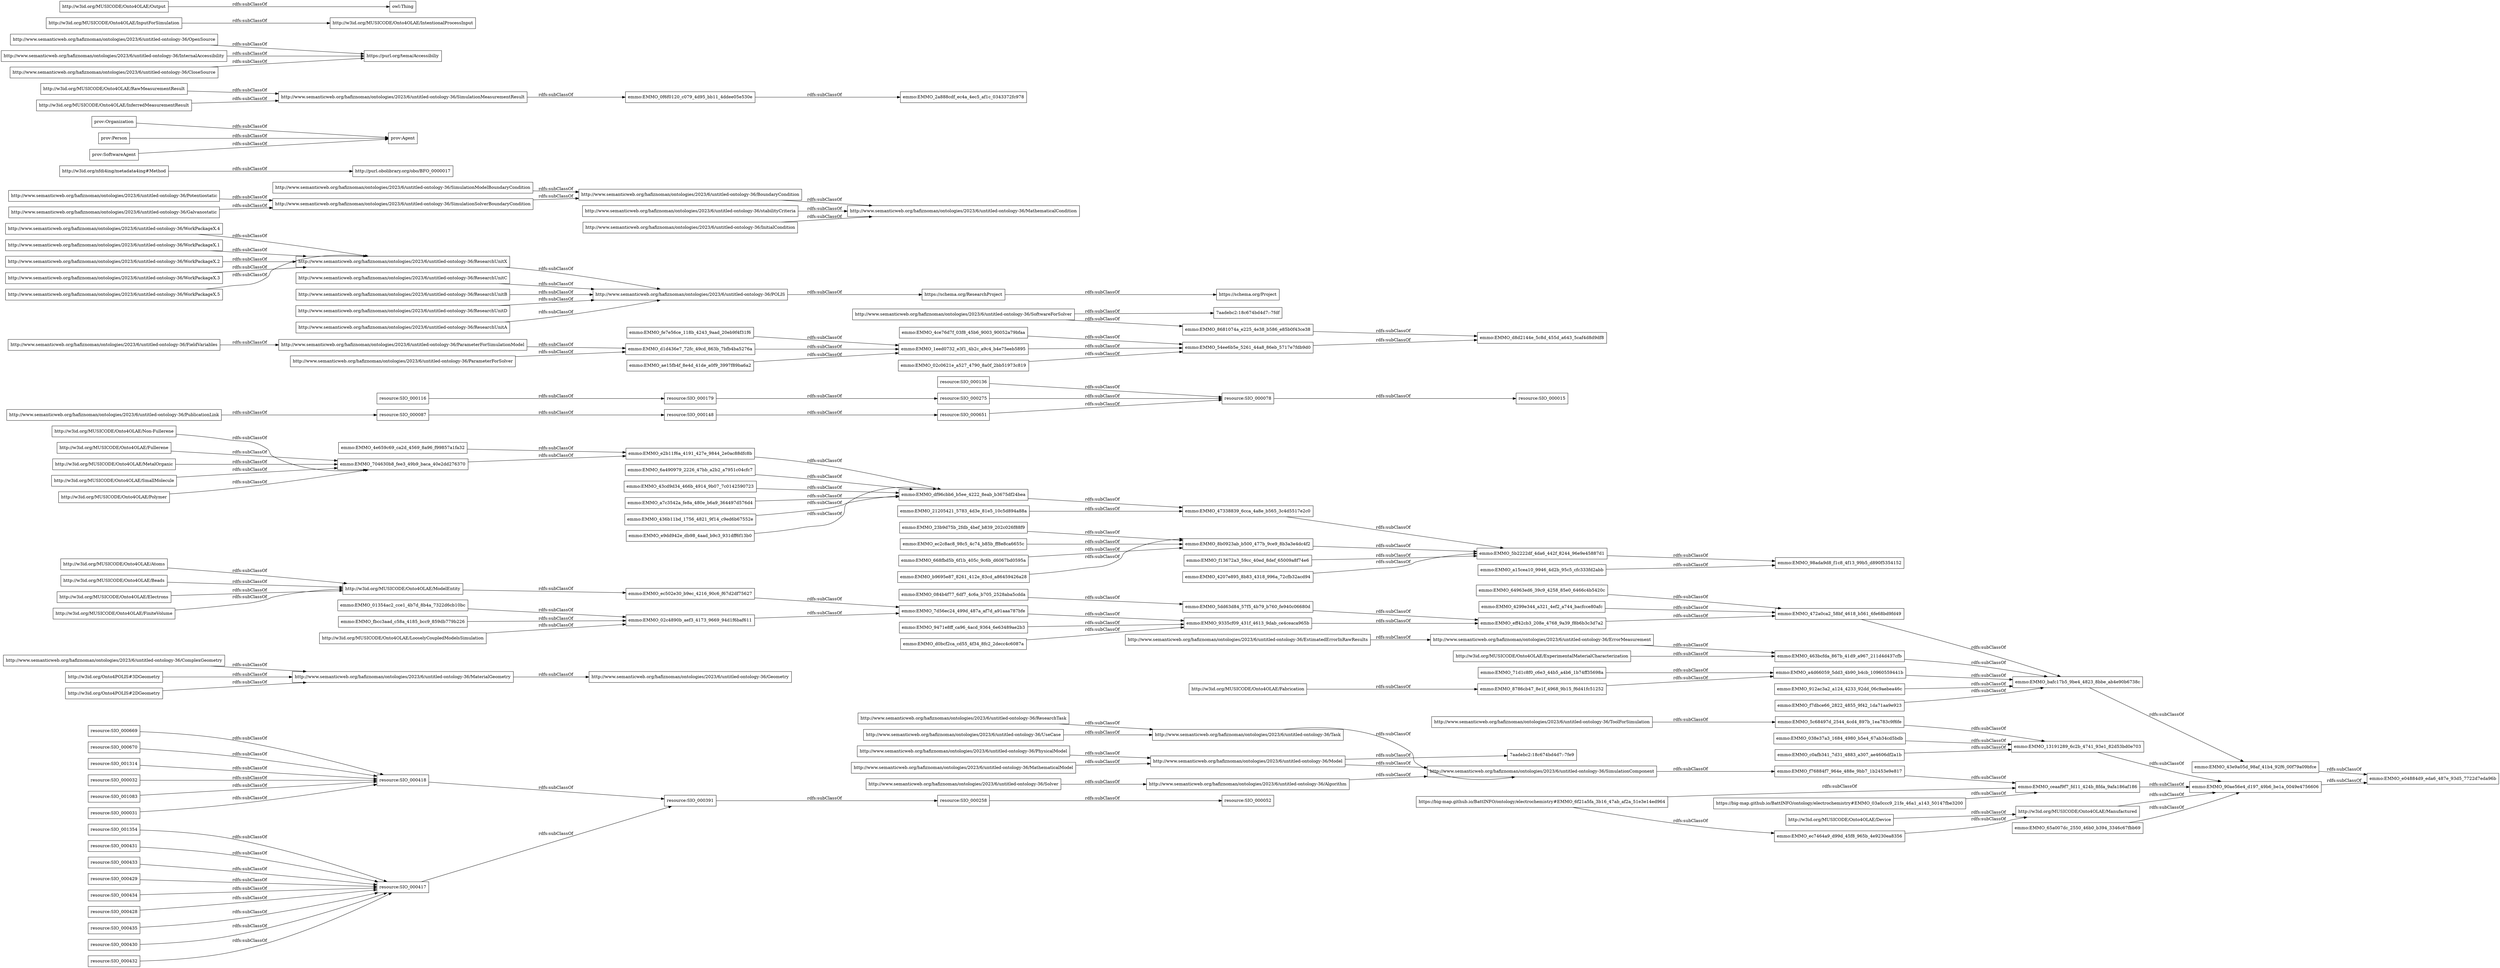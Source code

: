 digraph ar2dtool_diagram { 
rankdir=LR;
size="1000"
node [shape = rectangle, color="black"]; "resource:SIO_001354" "http://www.semanticweb.org/hafiznoman/ontologies/2023/6/untitled-ontology-36/MaterialGeometry" "emmo:EMMO_f7dbce66_2822_4855_9f42_1da71aa9e923" "http://www.semanticweb.org/hafiznoman/ontologies/2023/6/untitled-ontology-36/Geometry" "emmo:EMMO_4e659c69_ca2d_4569_8a96_f99857a1fa32" "http://w3id.org/MUSICODE/Onto4OLAE/Non-Fullerene" "emmo:EMMO_8b0923ab_b500_477b_9ce9_8b3a3e4dc4f2" "resource:SIO_000430" "resource:SIO_000087" "http://www.semanticweb.org/hafiznoman/ontologies/2023/6/untitled-ontology-36/SoftwareForSolver" "emmo:EMMO_eff42cb3_208e_4768_9a39_f8b6b3c3d7a2" "https://big-map.github.io/BattINFO/ontology/electrochemistry#EMMO_6f21a5fa_3b16_47ab_af2a_51e3e14ed964" "http://www.semanticweb.org/hafiznoman/ontologies/2023/6/untitled-ontology-36/ParameterForSimulationModel" "http://www.semanticweb.org/hafiznoman/ontologies/2023/6/untitled-ontology-36/WorkPackageX.4" "http://www.semanticweb.org/hafiznoman/ontologies/2023/6/untitled-ontology-36/SimulationModelBoundaryCondition" "http://purl.obolibrary.org/obo/BFO_0000017" "resource:SIO_000148" "emmo:EMMO_65a007dc_2550_46b0_b394_3346c67fbb69" "http://www.semanticweb.org/hafiznoman/ontologies/2023/6/untitled-ontology-36/BoundaryCondition" "7aadebc2:18c674bd4d7:-7fdf" "emmo:EMMO_71d1c8f0_c6e3_44b5_a4b6_1b74ff35698a" "emmo:EMMO_f13672a3_59cc_40ed_8def_65009a8f74e6" "http://www.semanticweb.org/hafiznoman/ontologies/2023/6/untitled-ontology-36/MathematicalCondition" "emmo:EMMO_43e9a05d_98af_41b4_92f6_00f79a09bfce" "resource:SIO_000032" "resource:SIO_001083" "emmo:EMMO_ec2c8ac8_98c5_4c74_b85b_ff8e8ca6655c" "http://www.semanticweb.org/hafiznoman/ontologies/2023/6/untitled-ontology-36/Model" "http://w3id.org/MUSICODE/Onto4OLAE/Fullerene" "http://www.semanticweb.org/hafiznoman/ontologies/2023/6/untitled-ontology-36/POLIS" "http://www.semanticweb.org/hafiznoman/ontologies/2023/6/untitled-ontology-36/ResearchUnitC" "https://schema.org/Project" "http://www.semanticweb.org/hafiznoman/ontologies/2023/6/untitled-ontology-36/ParameterForSolver" "http://w3id.org/MUSICODE/Onto4OLAE/Atoms" "emmo:EMMO_01354ac2_cce1_4b7d_8b4a_7322d6cb10bc" "http://w3id.org/MUSICODE/Onto4OLAE/MetalOrganic" "emmo:EMMO_ec7464a9_d99d_45f8_965b_4e9230ea8356" "emmo:EMMO_5b2222df_4da6_442f_8244_96e9e45887d1" "emmo:EMMO_90ae56e4_d197_49b6_be1a_0049e4756606" "resource:SIO_000031" "https://schema.org/ResearchProject" "emmo:EMMO_472a0ca2_58bf_4618_b561_6fe68bd9fd49" "prov:Organization" "emmo:EMMO_463bcfda_867b_41d9_a967_211d4d437cfb" "http://w3id.org/MUSICODE/Onto4OLAE/RawMeasurementResult" "prov:Person" "resource:SIO_000432" "http://www.semanticweb.org/hafiznoman/ontologies/2023/6/untitled-ontology-36/ResearchUnitB" "http://w3id.org/MUSICODE/Onto4OLAE/Beads" "emmo:EMMO_bafc17b5_9be4_4823_8bbe_ab4e90b6738c" "http://www.semanticweb.org/hafiznoman/ontologies/2023/6/untitled-ontology-36/PhysicalModel" "emmo:EMMO_47338839_6cca_4a8e_b565_3c4d5517e2c0" "http://www.semanticweb.org/hafiznoman/ontologies/2023/6/untitled-ontology-36/OpenSource" "http://www.semanticweb.org/hafiznoman/ontologies/2023/6/untitled-ontology-36/Solver" "resource:SIO_000669" "emmo:EMMO_5dd63d84_57f5_4b79_b760_fe940c06680d" "emmo:EMMO_6a490979_2226_47bb_a2b2_a7951c04cfc7" "emmo:EMMO_64963ed6_39c9_4258_85e0_6466c4b5420c" "http://www.semanticweb.org/hafiznoman/ontologies/2023/6/untitled-ontology-36/ComplexGeometry" "http://www.semanticweb.org/hafiznoman/ontologies/2023/6/untitled-ontology-36/InternalAccessibility" "resource:SIO_000431" "resource:SIO_000670" "emmo:EMMO_43cd9d34_466b_4914_9b07_7c0142590723" "emmo:EMMO_a7c3542a_fe8a_480e_b6a9_364497d576d4" "resource:SIO_000136" "http://www.semanticweb.org/hafiznoman/ontologies/2023/6/untitled-ontology-36/SimulationComponent" "emmo:EMMO_436b11bd_1756_4821_9f14_c9ed6b67552e" "emmo:EMMO_704630b8_fee3_49b9_baca_40e2dd276370" "http://www.semanticweb.org/hafiznoman/ontologies/2023/6/untitled-ontology-36/ErrorMeasurement" "emmo:EMMO_a4d66059_5dd3_4b90_b4cb_10960559441b" "emmo:EMMO_4299e344_a321_4ef2_a744_bacfcce80afc" "http://www.semanticweb.org/hafiznoman/ontologies/2023/6/untitled-ontology-36/WorkPackageX.1" "http://w3id.org/MUSICODE/Onto4OLAE/Device" "http://www.semanticweb.org/hafiznoman/ontologies/2023/6/untitled-ontology-36/Task" "http://www.semanticweb.org/hafiznoman/ontologies/2023/6/untitled-ontology-36/ResearchTask" "resource:SIO_000116" "http://www.semanticweb.org/hafiznoman/ontologies/2023/6/untitled-ontology-36/MathematicalModel" "emmo:EMMO_668fbd5b_6f1b_405c_9c6b_d6067bd0595a" "http://www.semanticweb.org/hafiznoman/ontologies/2023/6/untitled-ontology-36/FieldVariables" "http://www.semanticweb.org/hafiznoman/ontologies/2023/6/untitled-ontology-36/Algorithm" "emmo:EMMO_fe7e56ce_118b_4243_9aad_20eb9f4f31f6" "resource:SIO_000391" "emmo:EMMO_21205421_5783_4d3e_81e5_10c5d894a88a" "resource:SIO_000179" "http://w3id.org/MUSICODE/Onto4OLAE/Manufactured" "emmo:EMMO_9335cf09_431f_4613_9dab_ce4ceaca965b" "http://www.semanticweb.org/hafiznoman/ontologies/2023/6/untitled-ontology-36/ResearchUnitD" "emmo:EMMO_d8d2144e_5c8d_455d_a643_5caf4d8d9df8" "emmo:EMMO_e9dd942e_db98_4aad_b9c3_931dff6f13b0" "https://big-map.github.io/BattINFO/ontology/electrochemistry#EMMO_03a0ccc9_21fe_46a1_a143_50147fbe3200" "emmo:EMMO_038e37a3_1684_4980_b5e4_67ab34cd5bdb" "emmo:EMMO_2a888cdf_ec4a_4ec5_af1c_0343372fc978" "http://www.semanticweb.org/hafiznoman/ontologies/2023/6/untitled-ontology-36/Potentiostatic" "http://www.semanticweb.org/hafiznoman/ontologies/2023/6/untitled-ontology-36/ResearchUnitX" "prov:SoftwareAgent" "emmo:EMMO_98ada9d8_f1c8_4f13_99b5_d890f5354152" "resource:SIO_000418" "emmo:EMMO_7d56ec24_499d_487a_af7d_a91aaa787bfe" "resource:SIO_001314" "http://w3id.org/MUSICODE/Onto4OLAE/Electrons" "emmo:EMMO_54ee6b5e_5261_44a8_86eb_5717e7fdb9d0" "7aadebc2:18c674bd4d7:-7fe9" "emmo:EMMO_8786cb47_8e1f_4968_9b15_f6d41fc51252" "resource:SIO_000433" "http://w3id.org/MUSICODE/Onto4OLAE/ExperimentalMaterialCharacterization" "resource:SIO_000052" "emmo:EMMO_ec502e30_b9ec_4216_90c6_f67d2df75627" "http://w3id.org/nfdi4ing/metadata4ing#Method" "http://www.semanticweb.org/hafiznoman/ontologies/2023/6/untitled-ontology-36/ToolForSimulation" "resource:SIO_000651" "resource:SIO_000417" "resource:SIO_000429" "emmo:EMMO_df96cbb6_b5ee_4222_8eab_b3675df24bea" "emmo:EMMO_4ce76d7f_03f8_45b6_9003_90052a79bfaa" "http://w3id.org/MUSICODE/Onto4OLAE/IntentionalProcessInput" "http://w3id.org/MUSICODE/Onto4OLAE/InputForSimulation" "http://www.semanticweb.org/hafiznoman/ontologies/2023/6/untitled-ontology-36/stabilityCriteria" "emmo:EMMO_c0afb341_7d31_4883_a307_ae4606df2a1b" "resource:SIO_000434" "emmo:EMMO_d1d436e7_72fc_49cd_863b_7bfb4ba5276a" "emmo:EMMO_1eed0732_e3f1_4b2c_a9c4_b4e75eeb5895" "emmo:EMMO_fbcc3aad_c58a_4185_bcc9_859db779b226" "http://w3id.org/MUSICODE/Onto4OLAE/InferredMeasurementResult" "http://w3id.org/Onto4POLIS#3DGeometry" "emmo:EMMO_9471e8ff_ca96_4acd_9364_6e63489ae2b3" "http://www.semanticweb.org/hafiznoman/ontologies/2023/6/untitled-ontology-36/EstimatedErrorInRawResults" "resource:SIO_000428" "http://www.semanticweb.org/hafiznoman/ontologies/2023/6/untitled-ontology-36/SimulationMeasurementResult" "http://www.semanticweb.org/hafiznoman/ontologies/2023/6/untitled-ontology-36/CloseSource" "emmo:EMMO_ceaaf9f7_fd11_424b_8fda_9afa186af186" "http://www.semanticweb.org/hafiznoman/ontologies/2023/6/untitled-ontology-36/WorkPackageX.2" "http://w3id.org/MUSICODE/Onto4OLAE/SmallMolecule" "emmo:EMMO_d0bcf2ca_cd55_4f34_8fc2_2decc4c6087a" "emmo:EMMO_4207e895_8b83_4318_996a_72cfb32acd94" "http://www.semanticweb.org/hafiznoman/ontologies/2023/6/untitled-ontology-36/SimulationSolverBoundaryCondition" "emmo:EMMO_0f6f0120_c079_4d95_bb11_4ddee05e530e" "http://w3id.org/MUSICODE/Onto4OLAE/ModelEntity" "http://www.semanticweb.org/hafiznoman/ontologies/2023/6/untitled-ontology-36/UseCase" "http://www.semanticweb.org/hafiznoman/ontologies/2023/6/untitled-ontology-36/InitialCondition" "emmo:EMMO_e04884d9_eda6_487e_93d5_7722d7eda96b" "emmo:EMMO_02c4890b_aef3_4173_9669_94d1f6baf611" "http://w3id.org/MUSICODE/Onto4OLAE/FiniteVolume" "http://www.semanticweb.org/hafiznoman/ontologies/2023/6/untitled-ontology-36/WorkPackageX.3" "emmo:EMMO_02c0621e_a527_4790_8a0f_2bb51973c819" "https://purl.org/tema/Accessibiliy" "emmo:EMMO_8681074a_e225_4e38_b586_e85b0f43ce38" "http://w3id.org/MUSICODE/Onto4OLAE/Output" "http://w3id.org/MUSICODE/Onto4OLAE/Fabrication" "resource:SIO_000258" "resource:SIO_000078" "emmo:EMMO_912ac3a2_a124_4233_92dd_06c9aebea46c" "emmo:EMMO_e2b11f6a_4191_427e_9844_2e0ac88dfc8b" "http://www.semanticweb.org/hafiznoman/ontologies/2023/6/untitled-ontology-36/Galvanostatic" "resource:SIO_000015" "emmo:EMMO_5c68497d_2544_4cd4_897b_1ea783c9f6fe" "http://www.semanticweb.org/hafiznoman/ontologies/2023/6/untitled-ontology-36/PublicationLink" "emmo:EMMO_b9695e87_8261_412e_83cd_a86459426a28" "emmo:EMMO_f76884f7_964e_488e_9bb7_1b2453e9e817" "resource:SIO_000435" "http://w3id.org/Onto4POLIS#2DGeometry" "resource:SIO_000275" "http://w3id.org/MUSICODE/Onto4OLAE/Polymer" "emmo:EMMO_13191289_6c2b_4741_93e1_82d53bd0e703" "http://www.semanticweb.org/hafiznoman/ontologies/2023/6/untitled-ontology-36/ResearchUnitA" "prov:Agent" "emmo:EMMO_084b4f77_6df7_4c6a_b705_2528aba5cdda" "emmo:EMMO_ae15fb4f_8e4d_41de_a0f9_3997f89ba6a2" "http://www.semanticweb.org/hafiznoman/ontologies/2023/6/untitled-ontology-36/WorkPackageX.5" "emmo:EMMO_a15cea10_9946_4d2b_95c5_cfc333fd2abb" "emmo:EMMO_23b9d75b_2fdb_4bef_b839_202c026f88f9" "http://w3id.org/MUSICODE/Onto4OLAE/LooselyCoupledModelsSimulation" ; /*classes style*/
	"http://www.semanticweb.org/hafiznoman/ontologies/2023/6/untitled-ontology-36/MaterialGeometry" -> "http://www.semanticweb.org/hafiznoman/ontologies/2023/6/untitled-ontology-36/Geometry" [ label = "rdfs:subClassOf" ];
	"emmo:EMMO_01354ac2_cce1_4b7d_8b4a_7322d6cb10bc" -> "emmo:EMMO_02c4890b_aef3_4173_9669_94d1f6baf611" [ label = "rdfs:subClassOf" ];
	"emmo:EMMO_ec7464a9_d99d_45f8_965b_4e9230ea8356" -> "http://w3id.org/MUSICODE/Onto4OLAE/Manufactured" [ label = "rdfs:subClassOf" ];
	"resource:SIO_000432" -> "resource:SIO_000417" [ label = "rdfs:subClassOf" ];
	"emmo:EMMO_9471e8ff_ca96_4acd_9364_6e63489ae2b3" -> "emmo:EMMO_9335cf09_431f_4613_9dab_ce4ceaca965b" [ label = "rdfs:subClassOf" ];
	"http://www.semanticweb.org/hafiznoman/ontologies/2023/6/untitled-ontology-36/POLIS" -> "https://schema.org/ResearchProject" [ label = "rdfs:subClassOf" ];
	"emmo:EMMO_5c68497d_2544_4cd4_897b_1ea783c9f6fe" -> "emmo:EMMO_13191289_6c2b_4741_93e1_82d53bd0e703" [ label = "rdfs:subClassOf" ];
	"emmo:EMMO_436b11bd_1756_4821_9f14_c9ed6b67552e" -> "emmo:EMMO_df96cbb6_b5ee_4222_8eab_b3675df24bea" [ label = "rdfs:subClassOf" ];
	"http://www.semanticweb.org/hafiznoman/ontologies/2023/6/untitled-ontology-36/SimulationComponent" -> "emmo:EMMO_f76884f7_964e_488e_9bb7_1b2453e9e817" [ label = "rdfs:subClassOf" ];
	"resource:SIO_000148" -> "resource:SIO_000651" [ label = "rdfs:subClassOf" ];
	"http://w3id.org/MUSICODE/Onto4OLAE/InputForSimulation" -> "http://w3id.org/MUSICODE/Onto4OLAE/IntentionalProcessInput" [ label = "rdfs:subClassOf" ];
	"http://www.semanticweb.org/hafiznoman/ontologies/2023/6/untitled-ontology-36/WorkPackageX.5" -> "http://www.semanticweb.org/hafiznoman/ontologies/2023/6/untitled-ontology-36/ResearchUnitX" [ label = "rdfs:subClassOf" ];
	"emmo:EMMO_b9695e87_8261_412e_83cd_a86459426a28" -> "emmo:EMMO_8b0923ab_b500_477b_9ce9_8b3a3e4dc4f2" [ label = "rdfs:subClassOf" ];
	"emmo:EMMO_43cd9d34_466b_4914_9b07_7c0142590723" -> "emmo:EMMO_df96cbb6_b5ee_4222_8eab_b3675df24bea" [ label = "rdfs:subClassOf" ];
	"http://www.semanticweb.org/hafiznoman/ontologies/2023/6/untitled-ontology-36/Task" -> "http://www.semanticweb.org/hafiznoman/ontologies/2023/6/untitled-ontology-36/SimulationComponent" [ label = "rdfs:subClassOf" ];
	"http://www.semanticweb.org/hafiznoman/ontologies/2023/6/untitled-ontology-36/ResearchTask" -> "http://www.semanticweb.org/hafiznoman/ontologies/2023/6/untitled-ontology-36/Task" [ label = "rdfs:subClassOf" ];
	"http://www.semanticweb.org/hafiznoman/ontologies/2023/6/untitled-ontology-36/ResearchUnitA" -> "http://www.semanticweb.org/hafiznoman/ontologies/2023/6/untitled-ontology-36/POLIS" [ label = "rdfs:subClassOf" ];
	"emmo:EMMO_64963ed6_39c9_4258_85e0_6466c4b5420c" -> "emmo:EMMO_472a0ca2_58bf_4618_b561_6fe68bd9fd49" [ label = "rdfs:subClassOf" ];
	"http://www.semanticweb.org/hafiznoman/ontologies/2023/6/untitled-ontology-36/Potentiostatic" -> "http://www.semanticweb.org/hafiznoman/ontologies/2023/6/untitled-ontology-36/SimulationSolverBoundaryCondition" [ label = "rdfs:subClassOf" ];
	"http://www.semanticweb.org/hafiznoman/ontologies/2023/6/untitled-ontology-36/stabilityCriteria" -> "http://www.semanticweb.org/hafiznoman/ontologies/2023/6/untitled-ontology-36/MathematicalCondition" [ label = "rdfs:subClassOf" ];
	"resource:SIO_000669" -> "resource:SIO_000418" [ label = "rdfs:subClassOf" ];
	"resource:SIO_000435" -> "resource:SIO_000417" [ label = "rdfs:subClassOf" ];
	"emmo:EMMO_f7dbce66_2822_4855_9f42_1da71aa9e923" -> "emmo:EMMO_bafc17b5_9be4_4823_8bbe_ab4e90b6738c" [ label = "rdfs:subClassOf" ];
	"emmo:EMMO_71d1c8f0_c6e3_44b5_a4b6_1b74ff35698a" -> "emmo:EMMO_a4d66059_5dd3_4b90_b4cb_10960559441b" [ label = "rdfs:subClassOf" ];
	"http://www.semanticweb.org/hafiznoman/ontologies/2023/6/untitled-ontology-36/PhysicalModel" -> "http://www.semanticweb.org/hafiznoman/ontologies/2023/6/untitled-ontology-36/Model" [ label = "rdfs:subClassOf" ];
	"http://www.semanticweb.org/hafiznoman/ontologies/2023/6/untitled-ontology-36/Galvanostatic" -> "http://www.semanticweb.org/hafiznoman/ontologies/2023/6/untitled-ontology-36/SimulationSolverBoundaryCondition" [ label = "rdfs:subClassOf" ];
	"http://www.semanticweb.org/hafiznoman/ontologies/2023/6/untitled-ontology-36/ToolForSimulation" -> "emmo:EMMO_5c68497d_2544_4cd4_897b_1ea783c9f6fe" [ label = "rdfs:subClassOf" ];
	"resource:SIO_001314" -> "resource:SIO_000418" [ label = "rdfs:subClassOf" ];
	"resource:SIO_000430" -> "resource:SIO_000417" [ label = "rdfs:subClassOf" ];
	"emmo:EMMO_038e37a3_1684_4980_b5e4_67ab34cd5bdb" -> "emmo:EMMO_13191289_6c2b_4741_93e1_82d53bd0e703" [ label = "rdfs:subClassOf" ];
	"http://www.semanticweb.org/hafiznoman/ontologies/2023/6/untitled-ontology-36/ResearchUnitD" -> "http://www.semanticweb.org/hafiznoman/ontologies/2023/6/untitled-ontology-36/POLIS" [ label = "rdfs:subClassOf" ];
	"emmo:EMMO_ec2c8ac8_98c5_4c74_b85b_ff8e8ca6655c" -> "emmo:EMMO_8b0923ab_b500_477b_9ce9_8b3a3e4dc4f2" [ label = "rdfs:subClassOf" ];
	"http://www.semanticweb.org/hafiznoman/ontologies/2023/6/untitled-ontology-36/WorkPackageX.3" -> "http://www.semanticweb.org/hafiznoman/ontologies/2023/6/untitled-ontology-36/ResearchUnitX" [ label = "rdfs:subClassOf" ];
	"emmo:EMMO_463bcfda_867b_41d9_a967_211d4d437cfb" -> "emmo:EMMO_bafc17b5_9be4_4823_8bbe_ab4e90b6738c" [ label = "rdfs:subClassOf" ];
	"resource:SIO_000651" -> "resource:SIO_000078" [ label = "rdfs:subClassOf" ];
	"emmo:EMMO_d1d436e7_72fc_49cd_863b_7bfb4ba5276a" -> "emmo:EMMO_1eed0732_e3f1_4b2c_a9c4_b4e75eeb5895" [ label = "rdfs:subClassOf" ];
	"emmo:EMMO_c0afb341_7d31_4883_a307_ae4606df2a1b" -> "emmo:EMMO_13191289_6c2b_4741_93e1_82d53bd0e703" [ label = "rdfs:subClassOf" ];
	"emmo:EMMO_a4d66059_5dd3_4b90_b4cb_10960559441b" -> "emmo:EMMO_bafc17b5_9be4_4823_8bbe_ab4e90b6738c" [ label = "rdfs:subClassOf" ];
	"http://www.semanticweb.org/hafiznoman/ontologies/2023/6/untitled-ontology-36/SimulationMeasurementResult" -> "emmo:EMMO_0f6f0120_c079_4d95_bb11_4ddee05e530e" [ label = "rdfs:subClassOf" ];
	"http://w3id.org/MUSICODE/Onto4OLAE/SmallMolecule" -> "emmo:EMMO_704630b8_fee3_49b9_baca_40e2dd276370" [ label = "rdfs:subClassOf" ];
	"resource:SIO_000417" -> "resource:SIO_000391" [ label = "rdfs:subClassOf" ];
	"http://www.semanticweb.org/hafiznoman/ontologies/2023/6/untitled-ontology-36/Algorithm" -> "http://www.semanticweb.org/hafiznoman/ontologies/2023/6/untitled-ontology-36/SimulationComponent" [ label = "rdfs:subClassOf" ];
	"http://w3id.org/MUSICODE/Onto4OLAE/Manufactured" -> "emmo:EMMO_90ae56e4_d197_49b6_be1a_0049e4756606" [ label = "rdfs:subClassOf" ];
	"http://w3id.org/MUSICODE/Onto4OLAE/ExperimentalMaterialCharacterization" -> "emmo:EMMO_463bcfda_867b_41d9_a967_211d4d437cfb" [ label = "rdfs:subClassOf" ];
	"https://big-map.github.io/BattINFO/ontology/electrochemistry#EMMO_03a0ccc9_21fe_46a1_a143_50147fbe3200" -> "emmo:EMMO_ceaaf9f7_fd11_424b_8fda_9afa186af186" [ label = "rdfs:subClassOf" ];
	"http://www.semanticweb.org/hafiznoman/ontologies/2023/6/untitled-ontology-36/SimulationSolverBoundaryCondition" -> "http://www.semanticweb.org/hafiznoman/ontologies/2023/6/untitled-ontology-36/BoundaryCondition" [ label = "rdfs:subClassOf" ];
	"emmo:EMMO_7d56ec24_499d_487a_af7d_a91aaa787bfe" -> "emmo:EMMO_9335cf09_431f_4613_9dab_ce4ceaca965b" [ label = "rdfs:subClassOf" ];
	"http://www.semanticweb.org/hafiznoman/ontologies/2023/6/untitled-ontology-36/BoundaryCondition" -> "http://www.semanticweb.org/hafiznoman/ontologies/2023/6/untitled-ontology-36/MathematicalCondition" [ label = "rdfs:subClassOf" ];
	"resource:SIO_000275" -> "resource:SIO_000078" [ label = "rdfs:subClassOf" ];
	"emmo:EMMO_8b0923ab_b500_477b_9ce9_8b3a3e4dc4f2" -> "emmo:EMMO_5b2222df_4da6_442f_8244_96e9e45887d1" [ label = "rdfs:subClassOf" ];
	"http://w3id.org/MUSICODE/Onto4OLAE/InferredMeasurementResult" -> "http://www.semanticweb.org/hafiznoman/ontologies/2023/6/untitled-ontology-36/SimulationMeasurementResult" [ label = "rdfs:subClassOf" ];
	"http://w3id.org/MUSICODE/Onto4OLAE/Atoms" -> "http://w3id.org/MUSICODE/Onto4OLAE/ModelEntity" [ label = "rdfs:subClassOf" ];
	"http://www.semanticweb.org/hafiznoman/ontologies/2023/6/untitled-ontology-36/UseCase" -> "http://www.semanticweb.org/hafiznoman/ontologies/2023/6/untitled-ontology-36/Task" [ label = "rdfs:subClassOf" ];
	"emmo:EMMO_47338839_6cca_4a8e_b565_3c4d5517e2c0" -> "emmo:EMMO_5b2222df_4da6_442f_8244_96e9e45887d1" [ label = "rdfs:subClassOf" ];
	"resource:SIO_000433" -> "resource:SIO_000417" [ label = "rdfs:subClassOf" ];
	"http://www.semanticweb.org/hafiznoman/ontologies/2023/6/untitled-ontology-36/ParameterForSolver" -> "emmo:EMMO_d1d436e7_72fc_49cd_863b_7bfb4ba5276a" [ label = "rdfs:subClassOf" ];
	"emmo:EMMO_ae15fb4f_8e4d_41de_a0f9_3997f89ba6a2" -> "emmo:EMMO_1eed0732_e3f1_4b2c_a9c4_b4e75eeb5895" [ label = "rdfs:subClassOf" ];
	"resource:SIO_000078" -> "resource:SIO_000015" [ label = "rdfs:subClassOf" ];
	"resource:SIO_001083" -> "resource:SIO_000418" [ label = "rdfs:subClassOf" ];
	"resource:SIO_000391" -> "resource:SIO_000258" [ label = "rdfs:subClassOf" ];
	"http://www.semanticweb.org/hafiznoman/ontologies/2023/6/untitled-ontology-36/Model" -> "7aadebc2:18c674bd4d7:-7fe9" [ label = "rdfs:subClassOf" ];
	"http://www.semanticweb.org/hafiznoman/ontologies/2023/6/untitled-ontology-36/Model" -> "http://www.semanticweb.org/hafiznoman/ontologies/2023/6/untitled-ontology-36/SimulationComponent" [ label = "rdfs:subClassOf" ];
	"prov:Organization" -> "prov:Agent" [ label = "rdfs:subClassOf" ];
	"http://www.semanticweb.org/hafiznoman/ontologies/2023/6/untitled-ontology-36/OpenSource" -> "https://purl.org/tema/Accessibiliy" [ label = "rdfs:subClassOf" ];
	"emmo:EMMO_54ee6b5e_5261_44a8_86eb_5717e7fdb9d0" -> "emmo:EMMO_d8d2144e_5c8d_455d_a643_5caf4d8d9df8" [ label = "rdfs:subClassOf" ];
	"resource:SIO_001354" -> "resource:SIO_000417" [ label = "rdfs:subClassOf" ];
	"resource:SIO_000136" -> "resource:SIO_000078" [ label = "rdfs:subClassOf" ];
	"emmo:EMMO_4207e895_8b83_4318_996a_72cfb32acd94" -> "emmo:EMMO_5b2222df_4da6_442f_8244_96e9e45887d1" [ label = "rdfs:subClassOf" ];
	"http://w3id.org/MUSICODE/Onto4OLAE/MetalOrganic" -> "emmo:EMMO_704630b8_fee3_49b9_baca_40e2dd276370" [ label = "rdfs:subClassOf" ];
	"prov:SoftwareAgent" -> "prov:Agent" [ label = "rdfs:subClassOf" ];
	"http://w3id.org/MUSICODE/Onto4OLAE/Non-Fullerene" -> "emmo:EMMO_704630b8_fee3_49b9_baca_40e2dd276370" [ label = "rdfs:subClassOf" ];
	"resource:SIO_000428" -> "resource:SIO_000417" [ label = "rdfs:subClassOf" ];
	"emmo:EMMO_704630b8_fee3_49b9_baca_40e2dd276370" -> "emmo:EMMO_e2b11f6a_4191_427e_9844_2e0ac88dfc8b" [ label = "rdfs:subClassOf" ];
	"http://www.semanticweb.org/hafiznoman/ontologies/2023/6/untitled-ontology-36/ResearchUnitB" -> "http://www.semanticweb.org/hafiznoman/ontologies/2023/6/untitled-ontology-36/POLIS" [ label = "rdfs:subClassOf" ];
	"resource:SIO_000670" -> "resource:SIO_000418" [ label = "rdfs:subClassOf" ];
	"prov:Person" -> "prov:Agent" [ label = "rdfs:subClassOf" ];
	"http://www.semanticweb.org/hafiznoman/ontologies/2023/6/untitled-ontology-36/WorkPackageX.1" -> "http://www.semanticweb.org/hafiznoman/ontologies/2023/6/untitled-ontology-36/ResearchUnitX" [ label = "rdfs:subClassOf" ];
	"https://schema.org/ResearchProject" -> "https://schema.org/Project" [ label = "rdfs:subClassOf" ];
	"emmo:EMMO_ceaaf9f7_fd11_424b_8fda_9afa186af186" -> "emmo:EMMO_90ae56e4_d197_49b6_be1a_0049e4756606" [ label = "rdfs:subClassOf" ];
	"emmo:EMMO_472a0ca2_58bf_4618_b561_6fe68bd9fd49" -> "emmo:EMMO_bafc17b5_9be4_4823_8bbe_ab4e90b6738c" [ label = "rdfs:subClassOf" ];
	"http://www.semanticweb.org/hafiznoman/ontologies/2023/6/untitled-ontology-36/ComplexGeometry" -> "http://www.semanticweb.org/hafiznoman/ontologies/2023/6/untitled-ontology-36/MaterialGeometry" [ label = "rdfs:subClassOf" ];
	"emmo:EMMO_4ce76d7f_03f8_45b6_9003_90052a79bfaa" -> "emmo:EMMO_54ee6b5e_5261_44a8_86eb_5717e7fdb9d0" [ label = "rdfs:subClassOf" ];
	"resource:SIO_000031" -> "resource:SIO_000418" [ label = "rdfs:subClassOf" ];
	"emmo:EMMO_9335cf09_431f_4613_9dab_ce4ceaca965b" -> "emmo:EMMO_eff42cb3_208e_4768_9a39_f8b6b3c3d7a2" [ label = "rdfs:subClassOf" ];
	"emmo:EMMO_f13672a3_59cc_40ed_8def_65009a8f74e6" -> "emmo:EMMO_5b2222df_4da6_442f_8244_96e9e45887d1" [ label = "rdfs:subClassOf" ];
	"emmo:EMMO_13191289_6c2b_4741_93e1_82d53bd0e703" -> "emmo:EMMO_90ae56e4_d197_49b6_be1a_0049e4756606" [ label = "rdfs:subClassOf" ];
	"http://www.semanticweb.org/hafiznoman/ontologies/2023/6/untitled-ontology-36/ErrorMeasurement" -> "emmo:EMMO_463bcfda_867b_41d9_a967_211d4d437cfb" [ label = "rdfs:subClassOf" ];
	"emmo:EMMO_f76884f7_964e_488e_9bb7_1b2453e9e817" -> "emmo:EMMO_ceaaf9f7_fd11_424b_8fda_9afa186af186" [ label = "rdfs:subClassOf" ];
	"emmo:EMMO_084b4f77_6df7_4c6a_b705_2528aba5cdda" -> "emmo:EMMO_5dd63d84_57f5_4b79_b760_fe940c06680d" [ label = "rdfs:subClassOf" ];
	"http://www.semanticweb.org/hafiznoman/ontologies/2023/6/untitled-ontology-36/FieldVariables" -> "http://www.semanticweb.org/hafiznoman/ontologies/2023/6/untitled-ontology-36/ParameterForSimulationModel" [ label = "rdfs:subClassOf" ];
	"emmo:EMMO_6a490979_2226_47bb_a2b2_a7951c04cfc7" -> "emmo:EMMO_df96cbb6_b5ee_4222_8eab_b3675df24bea" [ label = "rdfs:subClassOf" ];
	"http://w3id.org/MUSICODE/Onto4OLAE/Fullerene" -> "emmo:EMMO_704630b8_fee3_49b9_baca_40e2dd276370" [ label = "rdfs:subClassOf" ];
	"http://w3id.org/Onto4POLIS#2DGeometry" -> "http://www.semanticweb.org/hafiznoman/ontologies/2023/6/untitled-ontology-36/MaterialGeometry" [ label = "rdfs:subClassOf" ];
	"http://w3id.org/MUSICODE/Onto4OLAE/RawMeasurementResult" -> "http://www.semanticweb.org/hafiznoman/ontologies/2023/6/untitled-ontology-36/SimulationMeasurementResult" [ label = "rdfs:subClassOf" ];
	"emmo:EMMO_23b9d75b_2fdb_4bef_b839_202c026f88f9" -> "emmo:EMMO_8b0923ab_b500_477b_9ce9_8b3a3e4dc4f2" [ label = "rdfs:subClassOf" ];
	"resource:SIO_000431" -> "resource:SIO_000417" [ label = "rdfs:subClassOf" ];
	"http://www.semanticweb.org/hafiznoman/ontologies/2023/6/untitled-ontology-36/ParameterForSimulationModel" -> "emmo:EMMO_d1d436e7_72fc_49cd_863b_7bfb4ba5276a" [ label = "rdfs:subClassOf" ];
	"http://www.semanticweb.org/hafiznoman/ontologies/2023/6/untitled-ontology-36/Solver" -> "http://www.semanticweb.org/hafiznoman/ontologies/2023/6/untitled-ontology-36/Algorithm" [ label = "rdfs:subClassOf" ];
	"http://w3id.org/MUSICODE/Onto4OLAE/ModelEntity" -> "emmo:EMMO_ec502e30_b9ec_4216_90c6_f67d2df75627" [ label = "rdfs:subClassOf" ];
	"emmo:EMMO_4e659c69_ca2d_4569_8a96_f99857a1fa32" -> "emmo:EMMO_e2b11f6a_4191_427e_9844_2e0ac88dfc8b" [ label = "rdfs:subClassOf" ];
	"emmo:EMMO_65a007dc_2550_46b0_b394_3346c67fbb69" -> "emmo:EMMO_90ae56e4_d197_49b6_be1a_0049e4756606" [ label = "rdfs:subClassOf" ];
	"emmo:EMMO_eff42cb3_208e_4768_9a39_f8b6b3c3d7a2" -> "emmo:EMMO_472a0ca2_58bf_4618_b561_6fe68bd9fd49" [ label = "rdfs:subClassOf" ];
	"http://www.semanticweb.org/hafiznoman/ontologies/2023/6/untitled-ontology-36/WorkPackageX.4" -> "http://www.semanticweb.org/hafiznoman/ontologies/2023/6/untitled-ontology-36/ResearchUnitX" [ label = "rdfs:subClassOf" ];
	"http://w3id.org/MUSICODE/Onto4OLAE/Electrons" -> "http://w3id.org/MUSICODE/Onto4OLAE/ModelEntity" [ label = "rdfs:subClassOf" ];
	"http://w3id.org/MUSICODE/Onto4OLAE/Device" -> "http://w3id.org/MUSICODE/Onto4OLAE/Manufactured" [ label = "rdfs:subClassOf" ];
	"emmo:EMMO_fe7e56ce_118b_4243_9aad_20eb9f4f31f6" -> "emmo:EMMO_1eed0732_e3f1_4b2c_a9c4_b4e75eeb5895" [ label = "rdfs:subClassOf" ];
	"resource:SIO_000418" -> "resource:SIO_000391" [ label = "rdfs:subClassOf" ];
	"emmo:EMMO_a15cea10_9946_4d2b_95c5_cfc333fd2abb" -> "emmo:EMMO_98ada9d8_f1c8_4f13_99b5_d890f5354152" [ label = "rdfs:subClassOf" ];
	"http://w3id.org/MUSICODE/Onto4OLAE/Beads" -> "http://w3id.org/MUSICODE/Onto4OLAE/ModelEntity" [ label = "rdfs:subClassOf" ];
	"emmo:EMMO_8681074a_e225_4e38_b586_e85b0f43ce38" -> "emmo:EMMO_d8d2144e_5c8d_455d_a643_5caf4d8d9df8" [ label = "rdfs:subClassOf" ];
	"https://big-map.github.io/BattINFO/ontology/electrochemistry#EMMO_6f21a5fa_3b16_47ab_af2a_51e3e14ed964" -> "emmo:EMMO_ec7464a9_d99d_45f8_965b_4e9230ea8356" [ label = "rdfs:subClassOf" ];
	"https://big-map.github.io/BattINFO/ontology/electrochemistry#EMMO_6f21a5fa_3b16_47ab_af2a_51e3e14ed964" -> "emmo:EMMO_ceaaf9f7_fd11_424b_8fda_9afa186af186" [ label = "rdfs:subClassOf" ];
	"emmo:EMMO_90ae56e4_d197_49b6_be1a_0049e4756606" -> "emmo:EMMO_e04884d9_eda6_487e_93d5_7722d7eda96b" [ label = "rdfs:subClassOf" ];
	"http://w3id.org/MUSICODE/Onto4OLAE/LooselyCoupledModelsSimulation" -> "emmo:EMMO_02c4890b_aef3_4173_9669_94d1f6baf611" [ label = "rdfs:subClassOf" ];
	"emmo:EMMO_ec502e30_b9ec_4216_90c6_f67d2df75627" -> "emmo:EMMO_7d56ec24_499d_487a_af7d_a91aaa787bfe" [ label = "rdfs:subClassOf" ];
	"emmo:EMMO_1eed0732_e3f1_4b2c_a9c4_b4e75eeb5895" -> "emmo:EMMO_54ee6b5e_5261_44a8_86eb_5717e7fdb9d0" [ label = "rdfs:subClassOf" ];
	"emmo:EMMO_d0bcf2ca_cd55_4f34_8fc2_2decc4c6087a" -> "emmo:EMMO_9335cf09_431f_4613_9dab_ce4ceaca965b" [ label = "rdfs:subClassOf" ];
	"emmo:EMMO_e2b11f6a_4191_427e_9844_2e0ac88dfc8b" -> "emmo:EMMO_df96cbb6_b5ee_4222_8eab_b3675df24bea" [ label = "rdfs:subClassOf" ];
	"resource:SIO_000434" -> "resource:SIO_000417" [ label = "rdfs:subClassOf" ];
	"emmo:EMMO_fbcc3aad_c58a_4185_bcc9_859db779b226" -> "emmo:EMMO_02c4890b_aef3_4173_9669_94d1f6baf611" [ label = "rdfs:subClassOf" ];
	"http://www.semanticweb.org/hafiznoman/ontologies/2023/6/untitled-ontology-36/InitialCondition" -> "http://www.semanticweb.org/hafiznoman/ontologies/2023/6/untitled-ontology-36/MathematicalCondition" [ label = "rdfs:subClassOf" ];
	"emmo:EMMO_912ac3a2_a124_4233_92dd_06c9aebea46c" -> "emmo:EMMO_bafc17b5_9be4_4823_8bbe_ab4e90b6738c" [ label = "rdfs:subClassOf" ];
	"http://www.semanticweb.org/hafiznoman/ontologies/2023/6/untitled-ontology-36/EstimatedErrorInRawResults" -> "http://www.semanticweb.org/hafiznoman/ontologies/2023/6/untitled-ontology-36/ErrorMeasurement" [ label = "rdfs:subClassOf" ];
	"emmo:EMMO_0f6f0120_c079_4d95_bb11_4ddee05e530e" -> "emmo:EMMO_2a888cdf_ec4a_4ec5_af1c_0343372fc978" [ label = "rdfs:subClassOf" ];
	"http://www.semanticweb.org/hafiznoman/ontologies/2023/6/untitled-ontology-36/PublicationLink" -> "resource:SIO_000087" [ label = "rdfs:subClassOf" ];
	"emmo:EMMO_a7c3542a_fe8a_480e_b6a9_364497d576d4" -> "emmo:EMMO_df96cbb6_b5ee_4222_8eab_b3675df24bea" [ label = "rdfs:subClassOf" ];
	"http://www.semanticweb.org/hafiznoman/ontologies/2023/6/untitled-ontology-36/CloseSource" -> "https://purl.org/tema/Accessibiliy" [ label = "rdfs:subClassOf" ];
	"http://www.semanticweb.org/hafiznoman/ontologies/2023/6/untitled-ontology-36/InternalAccessibility" -> "https://purl.org/tema/Accessibiliy" [ label = "rdfs:subClassOf" ];
	"resource:SIO_000179" -> "resource:SIO_000275" [ label = "rdfs:subClassOf" ];
	"resource:SIO_000116" -> "resource:SIO_000179" [ label = "rdfs:subClassOf" ];
	"emmo:EMMO_df96cbb6_b5ee_4222_8eab_b3675df24bea" -> "emmo:EMMO_47338839_6cca_4a8e_b565_3c4d5517e2c0" [ label = "rdfs:subClassOf" ];
	"resource:SIO_000087" -> "resource:SIO_000148" [ label = "rdfs:subClassOf" ];
	"resource:SIO_000258" -> "resource:SIO_000052" [ label = "rdfs:subClassOf" ];
	"resource:SIO_000429" -> "resource:SIO_000417" [ label = "rdfs:subClassOf" ];
	"http://www.semanticweb.org/hafiznoman/ontologies/2023/6/untitled-ontology-36/MathematicalModel" -> "http://www.semanticweb.org/hafiznoman/ontologies/2023/6/untitled-ontology-36/Model" [ label = "rdfs:subClassOf" ];
	"emmo:EMMO_02c0621e_a527_4790_8a0f_2bb51973c819" -> "emmo:EMMO_54ee6b5e_5261_44a8_86eb_5717e7fdb9d0" [ label = "rdfs:subClassOf" ];
	"http://www.semanticweb.org/hafiznoman/ontologies/2023/6/untitled-ontology-36/ResearchUnitX" -> "http://www.semanticweb.org/hafiznoman/ontologies/2023/6/untitled-ontology-36/POLIS" [ label = "rdfs:subClassOf" ];
	"http://w3id.org/MUSICODE/Onto4OLAE/FiniteVolume" -> "http://w3id.org/MUSICODE/Onto4OLAE/ModelEntity" [ label = "rdfs:subClassOf" ];
	"http://www.semanticweb.org/hafiznoman/ontologies/2023/6/untitled-ontology-36/ResearchUnitC" -> "http://www.semanticweb.org/hafiznoman/ontologies/2023/6/untitled-ontology-36/POLIS" [ label = "rdfs:subClassOf" ];
	"emmo:EMMO_02c4890b_aef3_4173_9669_94d1f6baf611" -> "emmo:EMMO_7d56ec24_499d_487a_af7d_a91aaa787bfe" [ label = "rdfs:subClassOf" ];
	"emmo:EMMO_8786cb47_8e1f_4968_9b15_f6d41fc51252" -> "emmo:EMMO_a4d66059_5dd3_4b90_b4cb_10960559441b" [ label = "rdfs:subClassOf" ];
	"http://w3id.org/MUSICODE/Onto4OLAE/Output" -> "owl:Thing" [ label = "rdfs:subClassOf" ];
	"http://w3id.org/MUSICODE/Onto4OLAE/Fabrication" -> "emmo:EMMO_8786cb47_8e1f_4968_9b15_f6d41fc51252" [ label = "rdfs:subClassOf" ];
	"http://www.semanticweb.org/hafiznoman/ontologies/2023/6/untitled-ontology-36/WorkPackageX.2" -> "http://www.semanticweb.org/hafiznoman/ontologies/2023/6/untitled-ontology-36/ResearchUnitX" [ label = "rdfs:subClassOf" ];
	"http://w3id.org/MUSICODE/Onto4OLAE/Polymer" -> "emmo:EMMO_704630b8_fee3_49b9_baca_40e2dd276370" [ label = "rdfs:subClassOf" ];
	"emmo:EMMO_e9dd942e_db98_4aad_b9c3_931dff6f13b0" -> "emmo:EMMO_df96cbb6_b5ee_4222_8eab_b3675df24bea" [ label = "rdfs:subClassOf" ];
	"emmo:EMMO_43e9a05d_98af_41b4_92f6_00f79a09bfce" -> "emmo:EMMO_e04884d9_eda6_487e_93d5_7722d7eda96b" [ label = "rdfs:subClassOf" ];
	"emmo:EMMO_21205421_5783_4d3e_81e5_10c5d894a88a" -> "emmo:EMMO_47338839_6cca_4a8e_b565_3c4d5517e2c0" [ label = "rdfs:subClassOf" ];
	"resource:SIO_000032" -> "resource:SIO_000418" [ label = "rdfs:subClassOf" ];
	"http://w3id.org/nfdi4ing/metadata4ing#Method" -> "http://purl.obolibrary.org/obo/BFO_0000017" [ label = "rdfs:subClassOf" ];
	"emmo:EMMO_5b2222df_4da6_442f_8244_96e9e45887d1" -> "emmo:EMMO_98ada9d8_f1c8_4f13_99b5_d890f5354152" [ label = "rdfs:subClassOf" ];
	"http://www.semanticweb.org/hafiznoman/ontologies/2023/6/untitled-ontology-36/SoftwareForSolver" -> "7aadebc2:18c674bd4d7:-7fdf" [ label = "rdfs:subClassOf" ];
	"http://www.semanticweb.org/hafiznoman/ontologies/2023/6/untitled-ontology-36/SoftwareForSolver" -> "emmo:EMMO_8681074a_e225_4e38_b586_e85b0f43ce38" [ label = "rdfs:subClassOf" ];
	"emmo:EMMO_bafc17b5_9be4_4823_8bbe_ab4e90b6738c" -> "emmo:EMMO_43e9a05d_98af_41b4_92f6_00f79a09bfce" [ label = "rdfs:subClassOf" ];
	"emmo:EMMO_668fbd5b_6f1b_405c_9c6b_d6067bd0595a" -> "emmo:EMMO_8b0923ab_b500_477b_9ce9_8b3a3e4dc4f2" [ label = "rdfs:subClassOf" ];
	"emmo:EMMO_4299e344_a321_4ef2_a744_bacfcce80afc" -> "emmo:EMMO_472a0ca2_58bf_4618_b561_6fe68bd9fd49" [ label = "rdfs:subClassOf" ];
	"http://www.semanticweb.org/hafiznoman/ontologies/2023/6/untitled-ontology-36/SimulationModelBoundaryCondition" -> "http://www.semanticweb.org/hafiznoman/ontologies/2023/6/untitled-ontology-36/BoundaryCondition" [ label = "rdfs:subClassOf" ];
	"http://w3id.org/Onto4POLIS#3DGeometry" -> "http://www.semanticweb.org/hafiznoman/ontologies/2023/6/untitled-ontology-36/MaterialGeometry" [ label = "rdfs:subClassOf" ];
	"emmo:EMMO_5dd63d84_57f5_4b79_b760_fe940c06680d" -> "emmo:EMMO_eff42cb3_208e_4768_9a39_f8b6b3c3d7a2" [ label = "rdfs:subClassOf" ];

}
